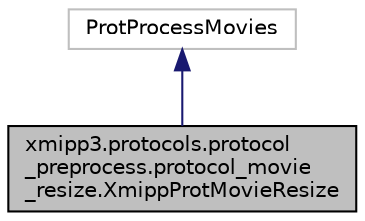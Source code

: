 digraph "xmipp3.protocols.protocol_preprocess.protocol_movie_resize.XmippProtMovieResize"
{
  edge [fontname="Helvetica",fontsize="10",labelfontname="Helvetica",labelfontsize="10"];
  node [fontname="Helvetica",fontsize="10",shape=record];
  Node0 [label="xmipp3.protocols.protocol\l_preprocess.protocol_movie\l_resize.XmippProtMovieResize",height=0.2,width=0.4,color="black", fillcolor="grey75", style="filled", fontcolor="black"];
  Node1 -> Node0 [dir="back",color="midnightblue",fontsize="10",style="solid",fontname="Helvetica"];
  Node1 [label="ProtProcessMovies",height=0.2,width=0.4,color="grey75", fillcolor="white", style="filled"];
}
